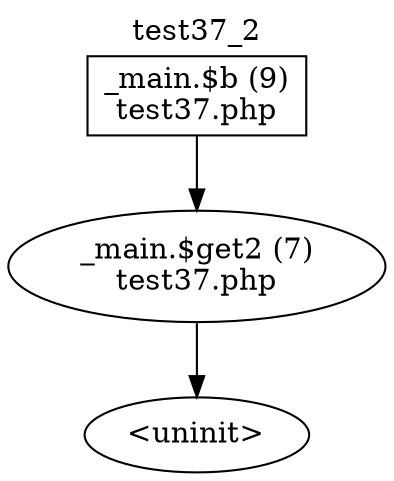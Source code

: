 digraph cfg {
  label="test37_2";
  labelloc=t;
  n1 [shape=box, label="_main.$b (9)\ntest37.php"];
  n2 [shape=ellipse, label="_main.$get2 (7)\ntest37.php"];
  n3 [shape=ellipse, label="<uninit>"];
  n1 -> n2;
  n2 -> n3;
}

